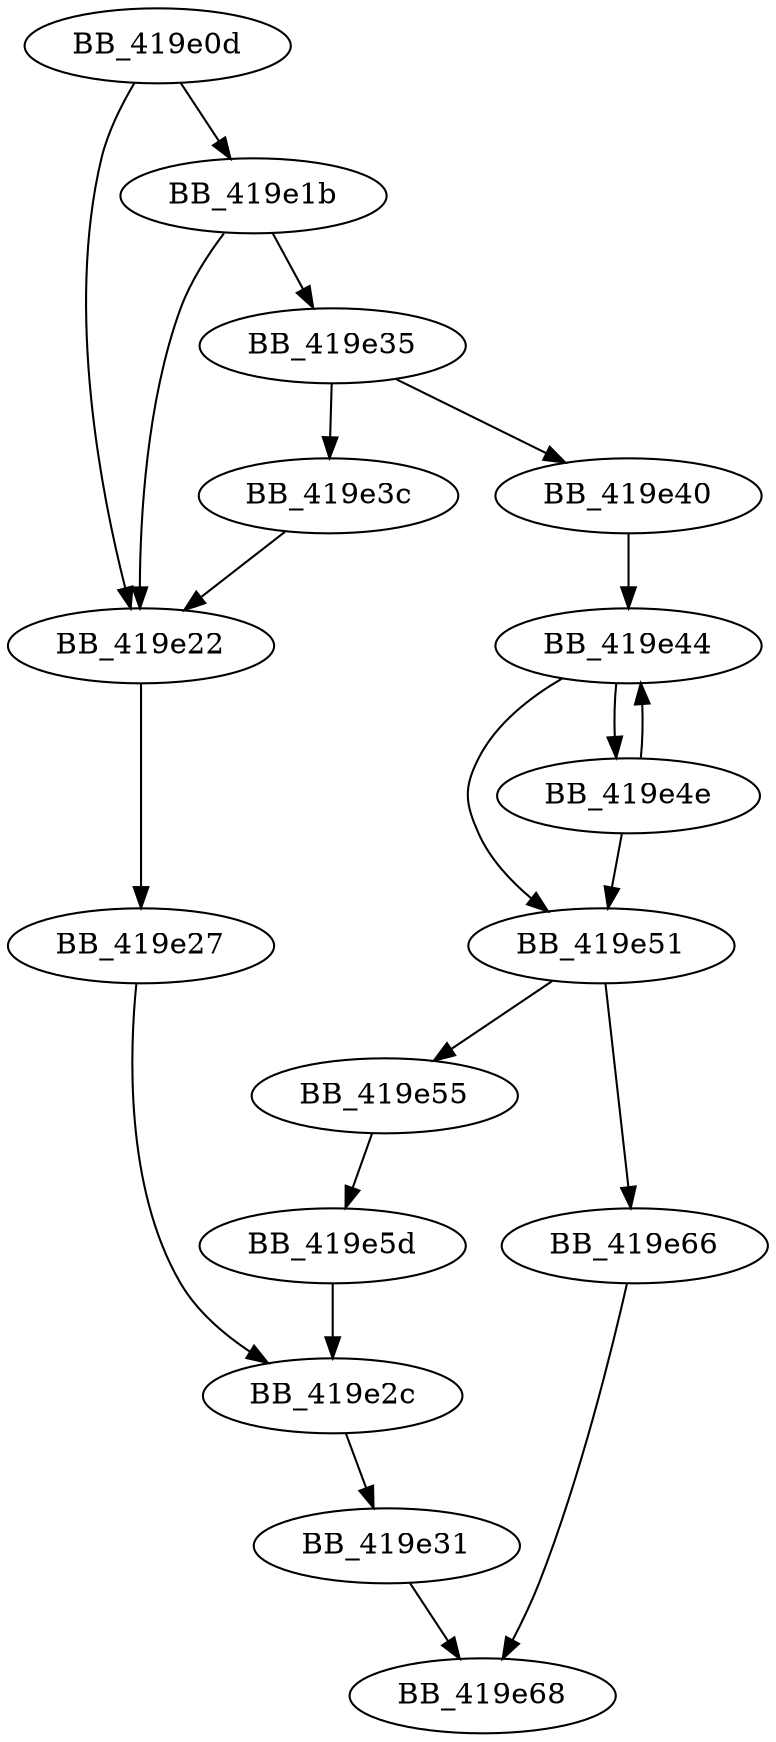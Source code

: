 DiGraph _strcpy_s{
BB_419e0d->BB_419e1b
BB_419e0d->BB_419e22
BB_419e1b->BB_419e22
BB_419e1b->BB_419e35
BB_419e22->BB_419e27
BB_419e27->BB_419e2c
BB_419e2c->BB_419e31
BB_419e31->BB_419e68
BB_419e35->BB_419e3c
BB_419e35->BB_419e40
BB_419e3c->BB_419e22
BB_419e40->BB_419e44
BB_419e44->BB_419e4e
BB_419e44->BB_419e51
BB_419e4e->BB_419e44
BB_419e4e->BB_419e51
BB_419e51->BB_419e55
BB_419e51->BB_419e66
BB_419e55->BB_419e5d
BB_419e5d->BB_419e2c
BB_419e66->BB_419e68
}
